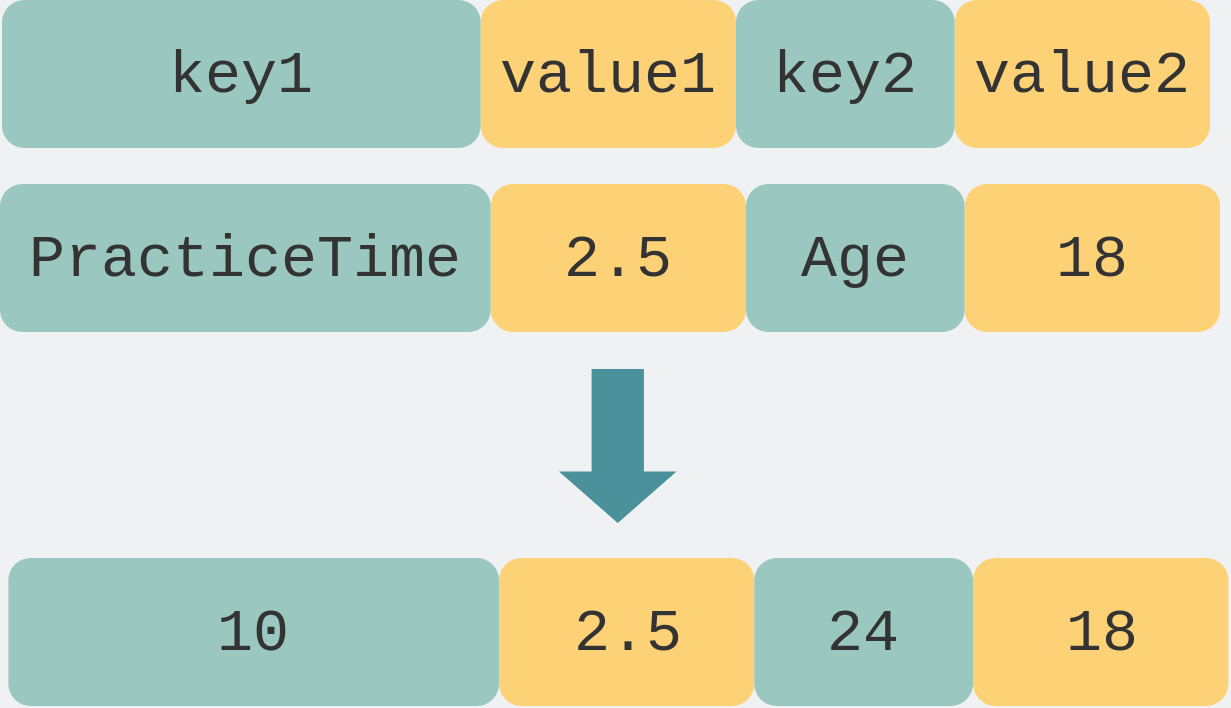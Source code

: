 <mxfile version="21.6.9" type="github">
  <diagram id="3228e29e-7158-1315-38df-8450db1d8a1d" name="Page-1">
    <mxGraphModel dx="1126" dy="1014" grid="0" gridSize="10" guides="1" tooltips="1" connect="1" arrows="1" fold="1" page="1" pageScale="1" pageWidth="1000" pageHeight="500" background="#EFF1F3" math="0" shadow="0">
      <root>
        <mxCell id="0" />
        <mxCell id="1" parent="0" />
        <mxCell id="pKHi42C1Sa4GpXv71mz_-2" value="&lt;div style=&quot;font-family: Menlo, Monaco, &amp;quot;Courier New&amp;quot;, monospace; line-height: 24px;&quot;&gt;&lt;div style=&quot;&quot;&gt;&lt;font color=&quot;#333333&quot; style=&quot;font-size: 30px;&quot;&gt;key1&lt;/font&gt;&lt;/div&gt;&lt;/div&gt;" style="rounded=1;whiteSpace=wrap;html=1;strokeWidth=5;fontSize=30;strokeColor=none;fillColor=#9AC7BF;align=center;" parent="1" vertex="1">
          <mxGeometry x="194" y="574" width="239.36" height="74" as="geometry" />
        </mxCell>
        <mxCell id="pKHi42C1Sa4GpXv71mz_-3" value="&lt;div style=&quot;font-family: Menlo, Monaco, &amp;quot;Courier New&amp;quot;, monospace; line-height: 24px;&quot;&gt;&lt;div style=&quot;&quot;&gt;&lt;font color=&quot;#333333&quot; style=&quot;font-size: 30px;&quot;&gt;value1&lt;/font&gt;&lt;/div&gt;&lt;/div&gt;" style="rounded=1;whiteSpace=wrap;html=1;strokeWidth=5;fontSize=30;strokeColor=none;fillColor=#FDD276;align=center;" parent="1" vertex="1">
          <mxGeometry x="433.36" y="574" width="127.64" height="74" as="geometry" />
        </mxCell>
        <mxCell id="pKHi42C1Sa4GpXv71mz_-4" value="&lt;div style=&quot;font-family: Menlo, Monaco, &amp;quot;Courier New&amp;quot;, monospace; line-height: 24px;&quot;&gt;&lt;div style=&quot;&quot;&gt;&lt;font color=&quot;#333333&quot; style=&quot;font-size: 30px;&quot;&gt;key2&lt;/font&gt;&lt;/div&gt;&lt;/div&gt;" style="rounded=1;whiteSpace=wrap;html=1;strokeWidth=5;fontSize=30;strokeColor=none;fillColor=#9AC7BF;align=center;" parent="1" vertex="1">
          <mxGeometry x="561" y="574" width="109.36" height="74" as="geometry" />
        </mxCell>
        <mxCell id="pKHi42C1Sa4GpXv71mz_-5" value="&lt;div style=&quot;font-family: Menlo, Monaco, &amp;quot;Courier New&amp;quot;, monospace; line-height: 24px;&quot;&gt;&lt;div style=&quot;&quot;&gt;&lt;font color=&quot;#333333&quot; style=&quot;font-size: 30px;&quot;&gt;value2&lt;/font&gt;&lt;/div&gt;&lt;/div&gt;" style="rounded=1;whiteSpace=wrap;html=1;strokeWidth=5;fontSize=30;strokeColor=none;fillColor=#FDD276;align=center;" parent="1" vertex="1">
          <mxGeometry x="670.36" y="574" width="127.64" height="74" as="geometry" />
        </mxCell>
        <mxCell id="nzwpzUQgBmsU5mZzszNc-2" value="&lt;div style=&quot;font-family: Menlo, Monaco, &amp;quot;Courier New&amp;quot;, monospace; line-height: 24px;&quot;&gt;&lt;div style=&quot;&quot;&gt;&lt;font color=&quot;#333333&quot; style=&quot;font-size: 30px;&quot;&gt;PracticeTime&lt;/font&gt;&lt;/div&gt;&lt;/div&gt;" style="rounded=1;whiteSpace=wrap;html=1;strokeWidth=5;fontSize=30;strokeColor=none;fillColor=#9AC7BF;align=center;" vertex="1" parent="1">
          <mxGeometry x="193" y="666" width="245.36" height="74" as="geometry" />
        </mxCell>
        <mxCell id="nzwpzUQgBmsU5mZzszNc-3" value="&lt;div style=&quot;font-family: Menlo, Monaco, &amp;quot;Courier New&amp;quot;, monospace; line-height: 24px;&quot;&gt;&lt;div style=&quot;&quot;&gt;&lt;font color=&quot;#333333&quot; style=&quot;font-size: 30px;&quot;&gt;2.5&lt;/font&gt;&lt;/div&gt;&lt;/div&gt;" style="rounded=1;whiteSpace=wrap;html=1;strokeWidth=5;fontSize=30;strokeColor=none;fillColor=#FDD276;align=center;" vertex="1" parent="1">
          <mxGeometry x="438.36" y="666" width="127.64" height="74" as="geometry" />
        </mxCell>
        <mxCell id="nzwpzUQgBmsU5mZzszNc-4" value="&lt;div style=&quot;font-family: Menlo, Monaco, &amp;quot;Courier New&amp;quot;, monospace; line-height: 24px;&quot;&gt;&lt;div style=&quot;&quot;&gt;&lt;font color=&quot;#333333&quot; style=&quot;font-size: 30px;&quot;&gt;Age&lt;/font&gt;&lt;/div&gt;&lt;/div&gt;" style="rounded=1;whiteSpace=wrap;html=1;strokeWidth=5;fontSize=30;strokeColor=none;fillColor=#9AC7BF;align=center;" vertex="1" parent="1">
          <mxGeometry x="566" y="666" width="109.36" height="74" as="geometry" />
        </mxCell>
        <mxCell id="nzwpzUQgBmsU5mZzszNc-5" value="&lt;div style=&quot;font-family: Menlo, Monaco, &amp;quot;Courier New&amp;quot;, monospace; line-height: 24px;&quot;&gt;&lt;div style=&quot;&quot;&gt;&lt;font color=&quot;#333333&quot; style=&quot;font-size: 30px;&quot;&gt;18&lt;/font&gt;&lt;/div&gt;&lt;/div&gt;" style="rounded=1;whiteSpace=wrap;html=1;strokeWidth=5;fontSize=30;strokeColor=none;fillColor=#FDD276;align=center;" vertex="1" parent="1">
          <mxGeometry x="675.36" y="666" width="127.64" height="74" as="geometry" />
        </mxCell>
        <mxCell id="nzwpzUQgBmsU5mZzszNc-6" value="&lt;div style=&quot;font-family: Menlo, Monaco, &amp;quot;Courier New&amp;quot;, monospace; line-height: 24px;&quot;&gt;&lt;div style=&quot;&quot;&gt;&lt;font color=&quot;#333333&quot; style=&quot;font-size: 30px;&quot;&gt;10&lt;/font&gt;&lt;/div&gt;&lt;/div&gt;" style="rounded=1;whiteSpace=wrap;html=1;strokeWidth=5;fontSize=30;strokeColor=none;fillColor=#9AC7BF;align=center;" vertex="1" parent="1">
          <mxGeometry x="197.18" y="853" width="245.36" height="74" as="geometry" />
        </mxCell>
        <mxCell id="nzwpzUQgBmsU5mZzszNc-7" value="&lt;div style=&quot;font-family: Menlo, Monaco, &amp;quot;Courier New&amp;quot;, monospace; line-height: 24px;&quot;&gt;&lt;div style=&quot;&quot;&gt;&lt;font color=&quot;#333333&quot; style=&quot;font-size: 30px;&quot;&gt;2.5&lt;/font&gt;&lt;/div&gt;&lt;/div&gt;" style="rounded=1;whiteSpace=wrap;html=1;strokeWidth=5;fontSize=30;strokeColor=none;fillColor=#FDD276;align=center;" vertex="1" parent="1">
          <mxGeometry x="442.54" y="853" width="127.64" height="74" as="geometry" />
        </mxCell>
        <mxCell id="nzwpzUQgBmsU5mZzszNc-8" value="&lt;div style=&quot;font-family: Menlo, Monaco, &amp;quot;Courier New&amp;quot;, monospace; line-height: 24px;&quot;&gt;&lt;div style=&quot;&quot;&gt;&lt;font color=&quot;#333333&quot; style=&quot;font-size: 30px;&quot;&gt;24&lt;/font&gt;&lt;/div&gt;&lt;/div&gt;" style="rounded=1;whiteSpace=wrap;html=1;strokeWidth=5;fontSize=30;strokeColor=none;fillColor=#9AC7BF;align=center;" vertex="1" parent="1">
          <mxGeometry x="570.18" y="853" width="109.36" height="74" as="geometry" />
        </mxCell>
        <mxCell id="nzwpzUQgBmsU5mZzszNc-9" value="&lt;div style=&quot;font-family: Menlo, Monaco, &amp;quot;Courier New&amp;quot;, monospace; line-height: 24px;&quot;&gt;&lt;div style=&quot;&quot;&gt;&lt;font color=&quot;#333333&quot; style=&quot;font-size: 30px;&quot;&gt;18&lt;/font&gt;&lt;/div&gt;&lt;/div&gt;" style="rounded=1;whiteSpace=wrap;html=1;strokeWidth=5;fontSize=30;strokeColor=none;fillColor=#FDD276;align=center;" vertex="1" parent="1">
          <mxGeometry x="679.54" y="853" width="127.64" height="74" as="geometry" />
        </mxCell>
        <mxCell id="nzwpzUQgBmsU5mZzszNc-10" value="" style="shape=flexArrow;endArrow=classic;html=1;rounded=0;width=26.154;endSize=8.231;endWidth=31.645;strokeColor=none;fillColor=#4A919B;" edge="1" parent="1">
          <mxGeometry width="50" height="50" relative="1" as="geometry">
            <mxPoint x="501.88" y="758" as="sourcePoint" />
            <mxPoint x="501.88" y="836" as="targetPoint" />
          </mxGeometry>
        </mxCell>
      </root>
    </mxGraphModel>
  </diagram>
</mxfile>
